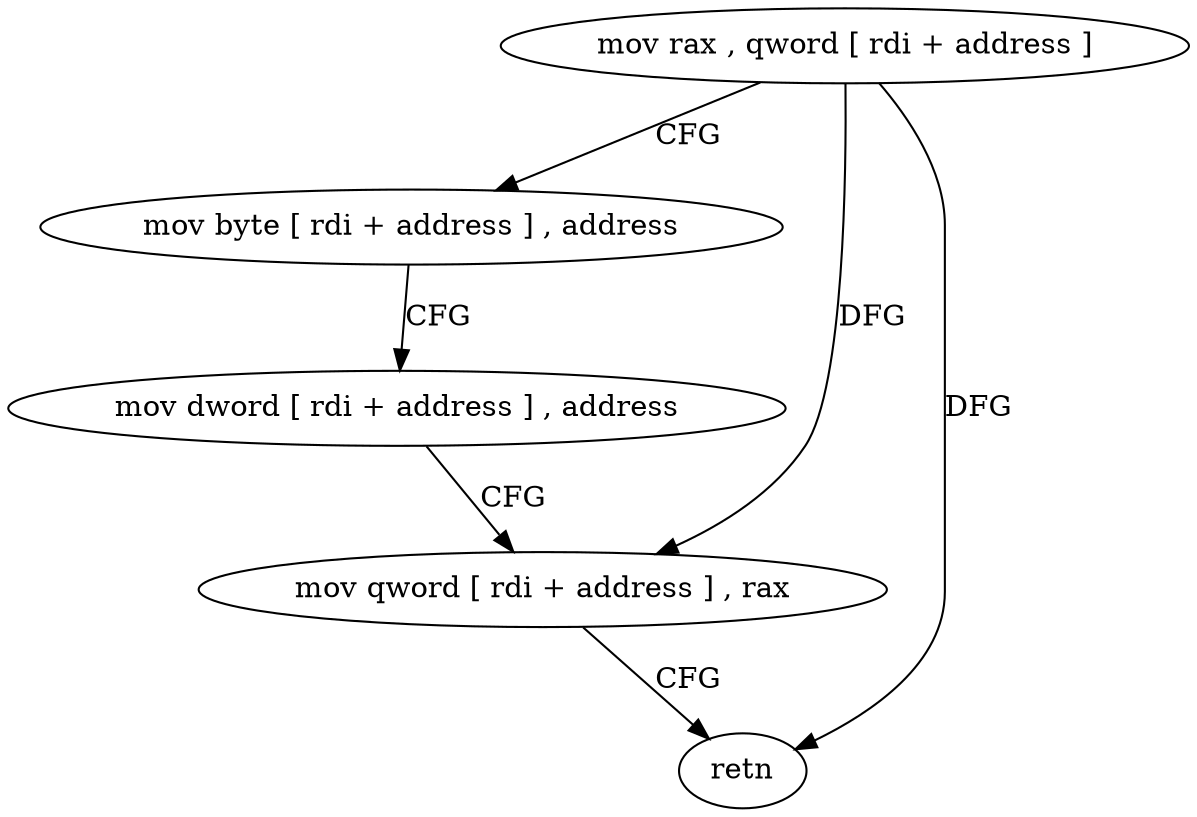 digraph "func" {
"106368" [label = "mov rax , qword [ rdi + address ]" ]
"106372" [label = "mov byte [ rdi + address ] , address" ]
"106376" [label = "mov dword [ rdi + address ] , address" ]
"106383" [label = "mov qword [ rdi + address ] , rax" ]
"106387" [label = "retn" ]
"106368" -> "106372" [ label = "CFG" ]
"106368" -> "106383" [ label = "DFG" ]
"106368" -> "106387" [ label = "DFG" ]
"106372" -> "106376" [ label = "CFG" ]
"106376" -> "106383" [ label = "CFG" ]
"106383" -> "106387" [ label = "CFG" ]
}
